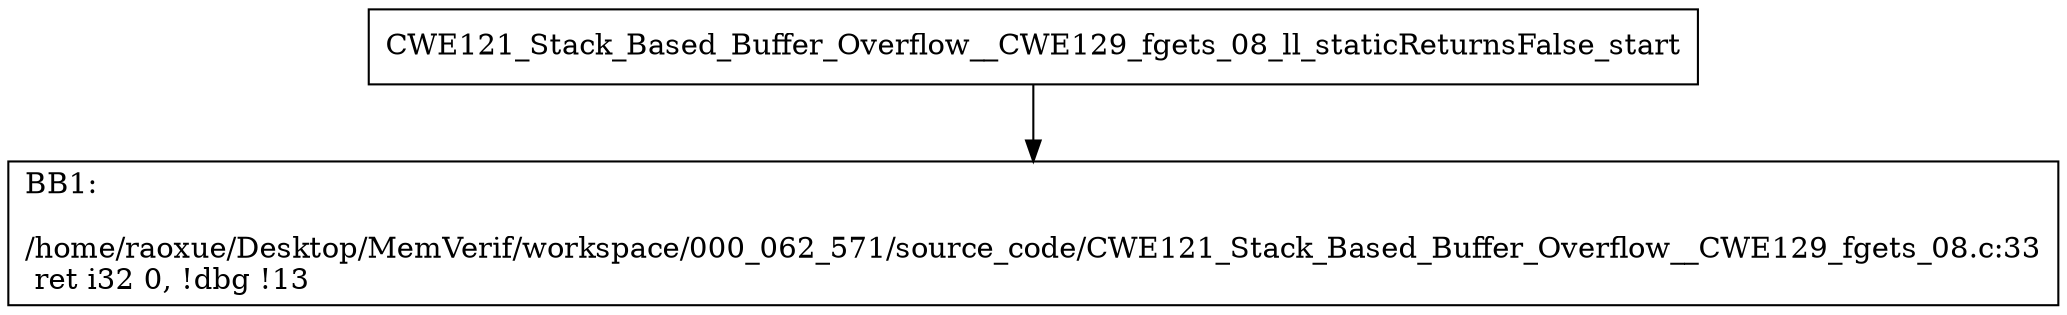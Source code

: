 digraph "CFG for'CWE121_Stack_Based_Buffer_Overflow__CWE129_fgets_08_ll_staticReturnsFalse' function" {
	BBCWE121_Stack_Based_Buffer_Overflow__CWE129_fgets_08_ll_staticReturnsFalse_start[shape=record,label="{CWE121_Stack_Based_Buffer_Overflow__CWE129_fgets_08_ll_staticReturnsFalse_start}"];
	BBCWE121_Stack_Based_Buffer_Overflow__CWE129_fgets_08_ll_staticReturnsFalse_start-> CWE121_Stack_Based_Buffer_Overflow__CWE129_fgets_08_ll_staticReturnsFalseBB1;
	CWE121_Stack_Based_Buffer_Overflow__CWE129_fgets_08_ll_staticReturnsFalseBB1 [shape=record, label="{BB1:\l\l/home/raoxue/Desktop/MemVerif/workspace/000_062_571/source_code/CWE121_Stack_Based_Buffer_Overflow__CWE129_fgets_08.c:33\l
  ret i32 0, !dbg !13\l
}"];
}

